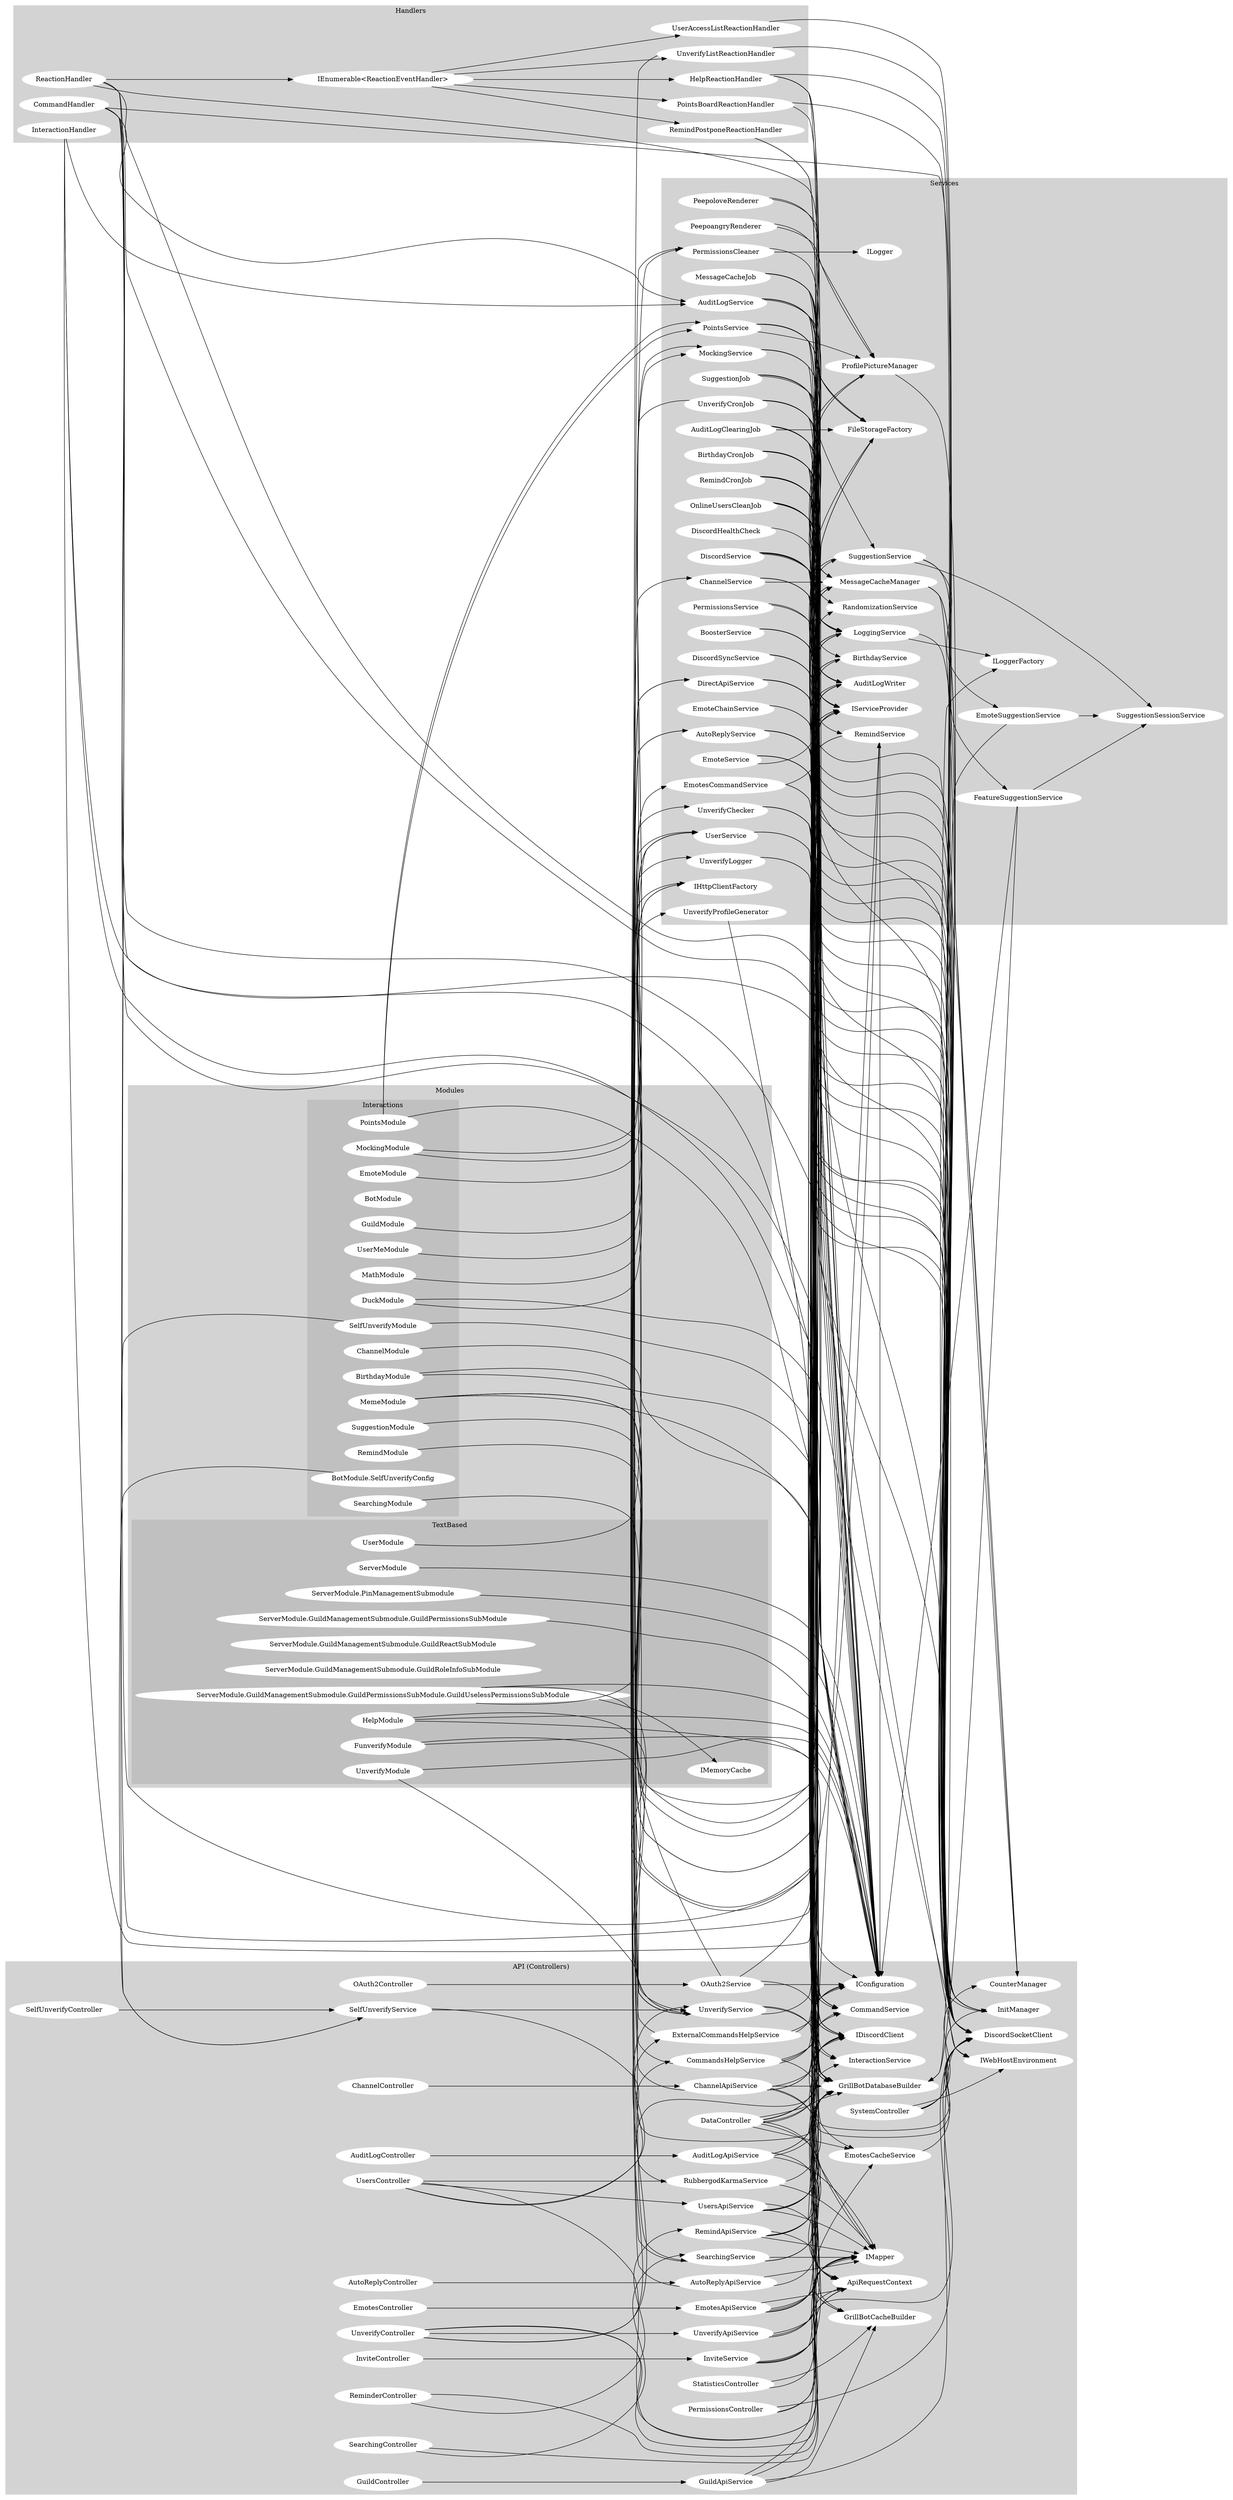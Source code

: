 digraph G {
    rankdir=LR
    
    subgraph cluster_0 {
		style=filled;
		color=lightgrey;
		node [
		    style=filled,
		    color=white
	    ];
		
		AuditLogController -> { AuditLogApiService }
        OAuth2Controller -> OAuth2Service
        AutoReplyController -> { AutoReplyApiService }
        ChannelController -> { ChannelApiService }
        DataController -> { IDiscordClient CommandService IConfiguration InteractionService EmotesCacheService IMapper GrillBotDatabaseBuilder ApiRequestContext }
        EmotesController -> EmotesApiService
        GuildController -> { GuildApiService }
        InviteController -> InviteService
        PermissionsController -> { DiscordSocketClient IMapper GrillBotDatabaseBuilder }
        ReminderController -> { RemindApiService ApiRequestContext }
        SearchingController -> { SearchingService ApiRequestContext }
        SelfUnverifyController -> SelfUnverifyService
        StatisticsController -> { GrillBotDatabaseBuilder GrillBotCacheBuilder }
        SystemController -> { IWebHostEnvironment DiscordSocketClient InitManager CounterManager }
        UnverifyController -> { UnverifyService IDiscordClient IMapper UnverifyApiService ApiRequestContext }
        UsersController -> { CommandsHelpService ExternalCommandsHelpService UsersApiService RubbergodKarmaService ApiRequestContext }
		
		label = "API (Controllers)";
	}
	
	subgraph cluster_2 {
	    style=filled;
		color=lightgrey;
		node [
		    style=filled,
		    color=white
	    ];
	    
	    AuditLogService -> { DiscordSocketClient GrillBotDatabaseBuilder MessageCacheManager FileStorageFactory InitManager AuditLogWriter }
	    AuditLogApiService -> { GrillBotDatabaseBuilder IMapper FileStorageFactory ApiRequestContext AuditLogWriter }
	    AuditLogClearingJob -> { LoggingService AuditLogWriter IDiscordClient GrillBotDatabaseBuilder FileStorageFactory InitManager }
	    AuditLogWriter -> { GrillBotDatabaseBuilder }
	    
	    BirthdayCronJob -> { IConfiguration BirthdayService LoggingService AuditLogWriter IDiscordClient InitManager }
	    BirthdayService -> { IDiscordClient GrillBotDatabaseBuilder }
        
        CommandsHelpService -> { DiscordSocketClient CommandService ChannelService IServiceProvider IConfiguration }
        ExternalCommandsHelpService -> { DirectApiService IConfiguration IServiceProvider }
        DirectApiService -> { DiscordSocketClient IConfiguration InitManager GrillBotCacheBuilder }
        
        "DiscordHealthCheck" -> "DiscordSocketClient"
        DiscordService -> { DiscordSocketClient IConfiguration IServiceProvider CommandService LoggingService IWebHostEnvironment InitManager InteractionService AuditLogWriter }
        "DiscordSyncService" -> "DiscordSocketClient"
        "DiscordSyncService" -> "GrillBotDatabaseBuilder"
        "DiscordSyncService" -> "InitManager"
        
        "EmoteChainService" -> "IConfiguration"
        "EmoteChainService" -> "DiscordSocketClient"
        EmotesApiService -> { GrillBotDatabaseBuilder EmotesCacheService IMapper ApiRequestContext AuditLogWriter }
        "EmotesCacheService" -> "DiscordSocketClient"
        "EmotesCommandService" -> "IServiceProvider"
        "EmotesCommandService" -> "GrillBotDatabaseBuilder"
        "EmotesCommandService" -> "IDiscordClient"
        EmoteService -> { DiscordSocketClient GrillBotDatabaseBuilder IConfiguration MessageCacheManager EmotesCacheService }
	    
	    GuildApiService -> { GrillBotDatabaseBuilder DiscordSocketClient IMapper GrillBotCacheBuilder }
	    
	    ChannelService -> { DiscordSocketClient GrillBotDatabaseBuilder IConfiguration MessageCacheManager }
	    ChannelApiService -> { GrillBotDatabaseBuilder IMapper IDiscordClient MessageCacheManager AutoReplyService ApiRequestContext AuditLogWriter }
	    
	    PeepoangryRenderer -> { FileStorageFactory ProfilePictureManager }
	    PeepoloveRenderer -> { FileStorageFactory ProfilePictureManager }
	    
	    "LoggingService" -> "DiscordSocketClient"
	    "LoggingService" -> "CommandService"
	    "LoggingService" -> "ILoggerFactory"
	    "LoggingService" -> "IConfiguration"
	    "LoggingService" -> "GrillBotDatabaseBuilder"
	    "LoggingService" -> "InteractionService"
	    
	    PermissionsCleaner -> { CounterManager ILogger }
	    "PermissionsService" -> "GrillBotDatabaseBuilder"
	    "PermissionsService" -> "IServiceProvider"
	    
	    RemindCronJob -> { LoggingService AuditLogWriter IDiscordClient RemindService InitManager }
	    RemindService -> { IDiscordClient GrillBotDatabaseBuilder IConfiguration }
	    RemindApiService -> { GrillBotDatabaseBuilder IMapper ApiRequestContext RemindService AuditLogWriter }
	    
	    EmoteSuggestionService -> { SuggestionSessionService GrillBotDatabaseBuilder }
	    FeatureSuggestionService -> { SuggestionSessionService IConfiguration GrillBotDatabaseBuilder }
	    SuggestionJob -> { LoggingService AuditLogWriter IDiscordClient InitManager SuggestionService GrillBotDatabaseBuilder }
	    SuggestionService -> { EmoteSuggestionService FeatureSuggestionService IDiscordClient SuggestionSessionService }
	    
	    "SelfUnverifyService" -> "UnverifyService"
	    "SelfUnverifyService" -> "GrillBotDatabaseBuilder"
	    
	    UnverifyApiService -> { GrillBotDatabaseBuilder IMapper IDiscordClient ApiRequestContext }
	    
	    "UnverifyChecker" -> "GrillBotDatabaseBuilder"
	    "UnverifyChecker" -> "IConfiguration"
	    "UnverifyChecker" -> "IWebHostEnvironment"
	    
	    UnverifyCronJob -> { LoggingService AuditLogWriter IDiscordClient UnverifyService InitManager }
	    UnverifyLogger -> { IDiscordClient GrillBotDatabaseBuilder }
	    
	    "UnverifyProfileGenerator" -> "GrillBotDatabaseBuilder"
	    
	    UnverifyService -> { DiscordSocketClient UnverifyChecker UnverifyProfileGenerator UnverifyLogger GrillBotDatabaseBuilder LoggingService PermissionsCleaner }
	    OnlineUsersCleanJob -> { LoggingService AuditLogWriter IDiscordClient GrillBotDatabaseBuilder InitManager }
	    
	    PointsService -> { DiscordSocketClient GrillBotDatabaseBuilder IConfiguration MessageCacheManager RandomizationService ProfilePictureManager }
	    UserService -> { GrillBotDatabaseBuilder IConfiguration }
	    UsersApiService -> { GrillBotDatabaseBuilder IMapper IDiscordClient ApiRequestContext AuditLogWriter }
	    RubbergodKarmaService -> { DirectApiService IDiscordClient IMapper }
	   
	    AutoReplyApiService -> { AutoReplyService GrillBotDatabaseBuilder IMapper }
	    "AutoReplyService" -> "IConfiguration"
	    "AutoReplyService" -> "DiscordSocketClient"
	    "AutoReplyService" -> "GrillBotDatabaseBuilder"
	    "AutoReplyService" -> "InitManager"
	    
	    "BoosterService" -> "DiscordSocketClient"
	    "BoosterService" -> "GrillBotDatabaseBuilder"
	    "BoosterService" -> "IConfiguration"
	    "BoosterService" -> "InitManager"
	    
	    InviteService -> { DiscordSocketClient GrillBotDatabaseBuilder IMapper AuditLogWriter }
	    MessageCacheJob -> { LoggingService AuditLogWriter IDiscordClient InitManager MessageCacheManager }
	    
	    "MockingService" -> "IConfiguration"
	    "MockingService" -> "RandomizationService"
	    
	    "OAuth2Service" -> "IConfiguration"
	    "OAuth2Service" -> "GrillBotDatabaseBuilder"
	    "OAuth2Service" -> "LoggingService"
	    "OAuth2Service" -> "IHttpClientFactory"
	    
	    "RandomizationService"
	    
	    SearchingService -> { IDiscordClient GrillBotDatabaseBuilder UserService IMapper }
	    
	    label = "Services"
	}
	
	subgraph cluster_3 {
	    style=filled;
		color=lightgrey;
		node [
		    style=filled,
		    color=white
	    ];
	    
	    "CommandHandler" -> "DiscordSocketClient"
	    "CommandHandler" -> "CommandService"
	    "CommandHandler" -> "IServiceProvider"
	    "CommandHandler" -> "IConfiguration"
	    "CommandHandler" -> "AuditLogService"
	    "CommandHandler" -> "InitManager"
	    
	    InteractionHandler -> { DiscordSocketClient IServiceProvider InitManager AuditLogService }
	    ReactionHandler -> { DiscordSocketClient "IEnumerable<ReactionEventHandler>" MessageCacheManager InitManager LoggingService }
	    
	    "IEnumerable<ReactionEventHandler>" -> "HelpReactionHandler"
	    "IEnumerable<ReactionEventHandler>" -> "PointsBoardReactionHandler"
	    "IEnumerable<ReactionEventHandler>" -> "UserAccessListReactionHandler"
	    "IEnumerable<ReactionEventHandler>" -> "UnverifyListReactionHandler"
	    "IEnumerable<ReactionEventHandler>" -> "RemindPostponeReactionHandler"
	    "HelpReactionHandler" -> "CommandService"
	    "HelpReactionHandler" -> "DiscordSocketClient"
	    "HelpReactionHandler" -> "IServiceProvider"
	    "HelpReactionHandler" -> "IConfiguration"
	    "PointsBoardReactionHandler" -> "GrillBotDatabaseBuilder"
	    "PointsBoardReactionHandler" -> "DiscordSocketClient"
	    "RemindPostponeReactionHandler" -> "GrillBotDatabaseBuilder"
	    "RemindPostponeReactionHandler" -> "IDiscordClient"
	    "UserAccessListReactionHandler" -> "DiscordSocketClient"
	    "UnverifyListReactionHandler" -> "DiscordSocketClient"
	    "UnverifyListReactionHandler" -> "UnverifyService"
	    
	    label = "Handlers"
	}
	
	subgraph cluster_4 {
	    style=filled;
		color=lightgrey;
		node [
		    style=filled,
		    color=white
	    ];
	    
	    subgraph cluster_4_1 {
    	    style=filled;
    		color=grey;
    		node [
    		    style=filled,
    		    color=white
    	    ];
    	    
    	    SelfUnverifyModule -> SelfUnverifyService
    	    SelfUnverifyModule -> IConfiguration
    	    UserMeModule -> UserService
    	    BirthdayModule -> BirthdayService
    	    BirthdayModule -> IConfiguration
            BotModule
    	    "BotModule.SelfUnverifyConfig" -> SelfUnverifyService
            DuckModule -> IHttpClientFactory
    	    DuckModule -> IConfiguration
    	    EmoteModule -> EmotesCommandService
    	    GuildModule -> UserService
    	    ChannelModule -> { GrillBotDatabaseBuilder }
    	    MathModule -> IHttpClientFactory
    	    MemeModule -> RandomizationService
    	    MemeModule -> IConfiguration
    	    MockingModule -> MockingService
    	    PointsModule -> PointsService
    	    RemindModule -> RemindService
    	    SearchingModule -> SearchingService
    	    SuggestionModule -> SuggestionService
    	    
	        label = "Interactions"
	    }
	    
	    subgraph cluster_4_2 {
    	    style=filled;
    		color=grey;
    		node [
    		    style=filled,
    		    color=white
    	    ];
    	    
    	    "ServerModule" -> "IConfiguration"
    	    "ServerModule.PinManagementSubmodule" -> "IConfiguration"
    	    "ServerModule.GuildManagementSubmodule.GuildPermissionsSubModule" -> "IConfiguration"
    	    "ServerModule.GuildManagementSubmodule.GuildPermissionsSubModule.GuildUselessPermissionsSubModule" -> { IMemoryCache IConfiguration PermissionsCleaner UnverifyService }
    	    "ServerModule.GuildManagementSubmodule.GuildReactSubModule"
    	    "ServerModule.GuildManagementSubmodule.GuildRoleInfoSubModule"
    	    
    	    "PointsModule" -> "PointsService"
    	    "PointsModule" -> "GrillBotDatabaseBuilder"
    	    
    	    "MockingModule" -> "MockingService"
    	    
    	    MemeModule -> { FileStorageFactory ProfilePictureManager }
    	    HelpModule -> { CommandService IServiceProvider IConfiguration }
    	    
    	    "UserModule" -> "UserService"
    	    
    	    "UnverifyModule" -> "UnverifyService"
    	    "UnverifyModule" -> "IConfiguration"
    	    
    	    "FunverifyModule" -> "UnverifyService"
    	    "FunverifyModule" -> "IConfiguration"
    	    
	        label = "TextBased"
	    }
	    
	    label = "Modules";
	}
	
	subgraph cluster_5 {
	    style=filled;
		color=lightgrey;
		node [
		    style=filled,
		    color=white
	    ];
	    
	    MessageCacheManager -> { DiscordSocketClient InitManager GrillBotCacheBuilder CounterManager }
	    ProfilePictureManager -> { GrillBotCacheBuilder CounterManager }
	    GrillBotCacheBuilder -> { IServiceProvider }
	    
	    label = "Cache";
	}
	
	subgraph cluster_6 {
	    style=filled;
		color=lightgrey;
		node [
		    style=filled,
		    color=white
	    ];
	    
	    GrillBotDatabaseBuilder -> { IServiceProvider }
	    
	    label = "Database";
	}
	
	subgraph cluster_7 {
	    style=filled;
		color=lightgrey;
		node [
		    style=filled,
		    color=white
	    ];
	    
	    InitManager -> ILoggerFactory
	    CounterManager
	    FileStorageFactory -> IConfiguration
	    ApiRequestContext
	    
	    label = "Common";
	}
}
